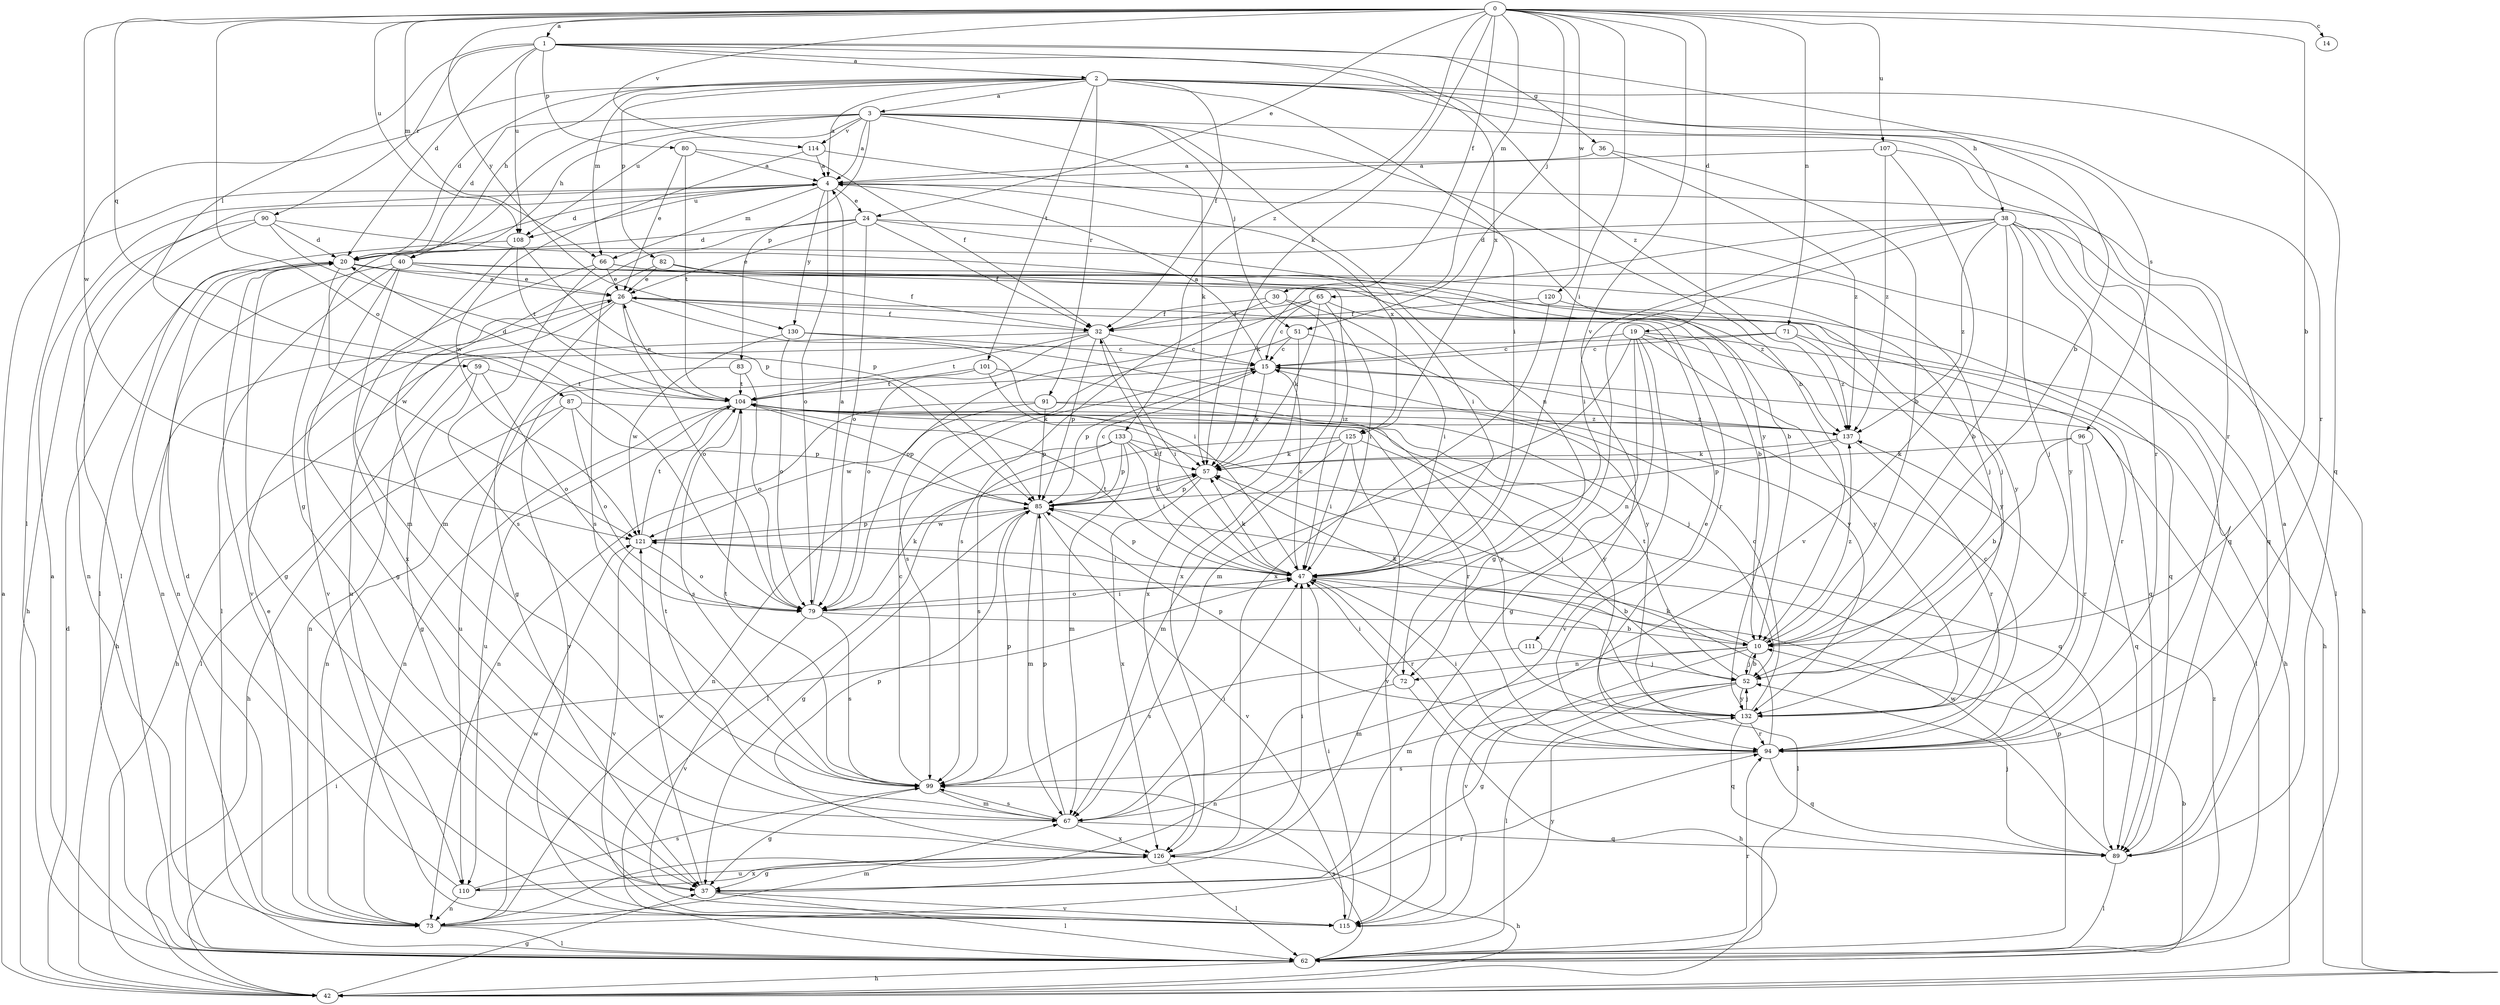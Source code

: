 strict digraph  {
0;
1;
2;
3;
4;
10;
14;
15;
19;
20;
24;
26;
30;
32;
36;
37;
38;
40;
42;
47;
51;
52;
57;
59;
62;
65;
66;
67;
71;
72;
73;
79;
80;
82;
83;
85;
87;
89;
90;
91;
94;
96;
99;
101;
104;
107;
108;
110;
111;
114;
115;
120;
121;
125;
126;
130;
132;
133;
137;
0 -> 1  [label=a];
0 -> 10  [label=b];
0 -> 14  [label=c];
0 -> 19  [label=d];
0 -> 24  [label=e];
0 -> 30  [label=f];
0 -> 47  [label=i];
0 -> 51  [label=j];
0 -> 57  [label=k];
0 -> 65  [label=m];
0 -> 66  [label=m];
0 -> 71  [label=n];
0 -> 79  [label=o];
0 -> 87  [label=q];
0 -> 107  [label=u];
0 -> 108  [label=u];
0 -> 111  [label=v];
0 -> 114  [label=v];
0 -> 120  [label=w];
0 -> 121  [label=w];
0 -> 130  [label=y];
0 -> 133  [label=z];
1 -> 2  [label=a];
1 -> 10  [label=b];
1 -> 20  [label=d];
1 -> 36  [label=g];
1 -> 59  [label=l];
1 -> 80  [label=p];
1 -> 90  [label=r];
1 -> 108  [label=u];
1 -> 125  [label=x];
1 -> 137  [label=z];
2 -> 3  [label=a];
2 -> 4  [label=a];
2 -> 20  [label=d];
2 -> 32  [label=f];
2 -> 38  [label=h];
2 -> 40  [label=h];
2 -> 47  [label=i];
2 -> 62  [label=l];
2 -> 66  [label=m];
2 -> 82  [label=p];
2 -> 89  [label=q];
2 -> 91  [label=r];
2 -> 94  [label=r];
2 -> 96  [label=s];
2 -> 101  [label=t];
3 -> 4  [label=a];
3 -> 10  [label=b];
3 -> 20  [label=d];
3 -> 37  [label=g];
3 -> 40  [label=h];
3 -> 51  [label=j];
3 -> 57  [label=k];
3 -> 72  [label=n];
3 -> 83  [label=p];
3 -> 94  [label=r];
3 -> 108  [label=u];
3 -> 114  [label=v];
4 -> 20  [label=d];
4 -> 24  [label=e];
4 -> 62  [label=l];
4 -> 66  [label=m];
4 -> 79  [label=o];
4 -> 108  [label=u];
4 -> 125  [label=x];
4 -> 130  [label=y];
10 -> 52  [label=j];
10 -> 57  [label=k];
10 -> 67  [label=m];
10 -> 72  [label=n];
10 -> 115  [label=v];
10 -> 137  [label=z];
15 -> 4  [label=a];
15 -> 57  [label=k];
15 -> 62  [label=l];
15 -> 85  [label=p];
15 -> 104  [label=t];
19 -> 15  [label=c];
19 -> 37  [label=g];
19 -> 42  [label=h];
19 -> 67  [label=m];
19 -> 72  [label=n];
19 -> 89  [label=q];
19 -> 115  [label=v];
19 -> 132  [label=y];
20 -> 26  [label=e];
20 -> 37  [label=g];
20 -> 73  [label=n];
20 -> 115  [label=v];
20 -> 121  [label=w];
20 -> 132  [label=y];
24 -> 10  [label=b];
24 -> 20  [label=d];
24 -> 26  [label=e];
24 -> 32  [label=f];
24 -> 67  [label=m];
24 -> 79  [label=o];
24 -> 89  [label=q];
26 -> 32  [label=f];
26 -> 37  [label=g];
26 -> 42  [label=h];
26 -> 47  [label=i];
26 -> 79  [label=o];
26 -> 110  [label=u];
26 -> 132  [label=y];
30 -> 32  [label=f];
30 -> 47  [label=i];
30 -> 99  [label=s];
30 -> 126  [label=x];
32 -> 15  [label=c];
32 -> 42  [label=h];
32 -> 47  [label=i];
32 -> 79  [label=o];
32 -> 85  [label=p];
32 -> 104  [label=t];
36 -> 4  [label=a];
36 -> 10  [label=b];
36 -> 137  [label=z];
37 -> 62  [label=l];
37 -> 115  [label=v];
37 -> 121  [label=w];
38 -> 10  [label=b];
38 -> 20  [label=d];
38 -> 37  [label=g];
38 -> 42  [label=h];
38 -> 47  [label=i];
38 -> 52  [label=j];
38 -> 57  [label=k];
38 -> 62  [label=l];
38 -> 89  [label=q];
38 -> 132  [label=y];
38 -> 137  [label=z];
40 -> 10  [label=b];
40 -> 26  [label=e];
40 -> 37  [label=g];
40 -> 47  [label=i];
40 -> 62  [label=l];
40 -> 73  [label=n];
40 -> 94  [label=r];
40 -> 126  [label=x];
42 -> 4  [label=a];
42 -> 20  [label=d];
42 -> 37  [label=g];
42 -> 47  [label=i];
47 -> 10  [label=b];
47 -> 15  [label=c];
47 -> 32  [label=f];
47 -> 57  [label=k];
47 -> 62  [label=l];
47 -> 79  [label=o];
47 -> 85  [label=p];
47 -> 94  [label=r];
47 -> 104  [label=t];
51 -> 15  [label=c];
51 -> 99  [label=s];
51 -> 126  [label=x];
51 -> 132  [label=y];
52 -> 10  [label=b];
52 -> 37  [label=g];
52 -> 62  [label=l];
52 -> 67  [label=m];
52 -> 104  [label=t];
52 -> 132  [label=y];
57 -> 85  [label=p];
57 -> 126  [label=x];
59 -> 37  [label=g];
59 -> 62  [label=l];
59 -> 79  [label=o];
59 -> 104  [label=t];
62 -> 4  [label=a];
62 -> 10  [label=b];
62 -> 42  [label=h];
62 -> 85  [label=p];
62 -> 94  [label=r];
62 -> 99  [label=s];
62 -> 137  [label=z];
65 -> 15  [label=c];
65 -> 32  [label=f];
65 -> 42  [label=h];
65 -> 47  [label=i];
65 -> 57  [label=k];
65 -> 79  [label=o];
66 -> 26  [label=e];
66 -> 52  [label=j];
66 -> 99  [label=s];
66 -> 115  [label=v];
66 -> 137  [label=z];
67 -> 47  [label=i];
67 -> 85  [label=p];
67 -> 89  [label=q];
67 -> 99  [label=s];
67 -> 104  [label=t];
67 -> 126  [label=x];
71 -> 15  [label=c];
71 -> 73  [label=n];
71 -> 94  [label=r];
71 -> 137  [label=z];
72 -> 42  [label=h];
72 -> 47  [label=i];
72 -> 73  [label=n];
73 -> 26  [label=e];
73 -> 62  [label=l];
73 -> 67  [label=m];
73 -> 94  [label=r];
73 -> 121  [label=w];
79 -> 4  [label=a];
79 -> 10  [label=b];
79 -> 47  [label=i];
79 -> 57  [label=k];
79 -> 99  [label=s];
79 -> 115  [label=v];
80 -> 4  [label=a];
80 -> 26  [label=e];
80 -> 32  [label=f];
80 -> 104  [label=t];
82 -> 26  [label=e];
82 -> 32  [label=f];
82 -> 52  [label=j];
82 -> 99  [label=s];
83 -> 79  [label=o];
83 -> 104  [label=t];
83 -> 115  [label=v];
85 -> 15  [label=c];
85 -> 37  [label=g];
85 -> 57  [label=k];
85 -> 67  [label=m];
85 -> 115  [label=v];
85 -> 121  [label=w];
87 -> 42  [label=h];
87 -> 73  [label=n];
87 -> 79  [label=o];
87 -> 85  [label=p];
87 -> 137  [label=z];
89 -> 4  [label=a];
89 -> 52  [label=j];
89 -> 62  [label=l];
89 -> 121  [label=w];
90 -> 20  [label=d];
90 -> 42  [label=h];
90 -> 47  [label=i];
90 -> 73  [label=n];
90 -> 85  [label=p];
91 -> 73  [label=n];
91 -> 85  [label=p];
91 -> 121  [label=w];
91 -> 132  [label=y];
91 -> 137  [label=z];
94 -> 15  [label=c];
94 -> 26  [label=e];
94 -> 47  [label=i];
94 -> 57  [label=k];
94 -> 89  [label=q];
94 -> 99  [label=s];
96 -> 10  [label=b];
96 -> 57  [label=k];
96 -> 89  [label=q];
96 -> 94  [label=r];
99 -> 15  [label=c];
99 -> 37  [label=g];
99 -> 67  [label=m];
99 -> 85  [label=p];
99 -> 104  [label=t];
101 -> 52  [label=j];
101 -> 57  [label=k];
101 -> 104  [label=t];
101 -> 110  [label=u];
104 -> 20  [label=d];
104 -> 26  [label=e];
104 -> 73  [label=n];
104 -> 85  [label=p];
104 -> 94  [label=r];
104 -> 99  [label=s];
104 -> 110  [label=u];
104 -> 132  [label=y];
104 -> 137  [label=z];
107 -> 4  [label=a];
107 -> 94  [label=r];
107 -> 115  [label=v];
107 -> 137  [label=z];
108 -> 62  [label=l];
108 -> 67  [label=m];
108 -> 85  [label=p];
108 -> 104  [label=t];
110 -> 20  [label=d];
110 -> 73  [label=n];
110 -> 99  [label=s];
110 -> 126  [label=x];
111 -> 52  [label=j];
111 -> 99  [label=s];
114 -> 4  [label=a];
114 -> 121  [label=w];
114 -> 132  [label=y];
115 -> 47  [label=i];
115 -> 132  [label=y];
120 -> 32  [label=f];
120 -> 89  [label=q];
120 -> 126  [label=x];
121 -> 47  [label=i];
121 -> 79  [label=o];
121 -> 85  [label=p];
121 -> 104  [label=t];
121 -> 115  [label=v];
125 -> 47  [label=i];
125 -> 52  [label=j];
125 -> 57  [label=k];
125 -> 62  [label=l];
125 -> 67  [label=m];
125 -> 115  [label=v];
126 -> 37  [label=g];
126 -> 42  [label=h];
126 -> 47  [label=i];
126 -> 62  [label=l];
126 -> 85  [label=p];
126 -> 110  [label=u];
130 -> 15  [label=c];
130 -> 79  [label=o];
130 -> 121  [label=w];
130 -> 132  [label=y];
132 -> 15  [label=c];
132 -> 52  [label=j];
132 -> 85  [label=p];
132 -> 89  [label=q];
132 -> 94  [label=r];
133 -> 47  [label=i];
133 -> 57  [label=k];
133 -> 67  [label=m];
133 -> 73  [label=n];
133 -> 85  [label=p];
133 -> 89  [label=q];
133 -> 99  [label=s];
137 -> 57  [label=k];
137 -> 85  [label=p];
137 -> 94  [label=r];
}
